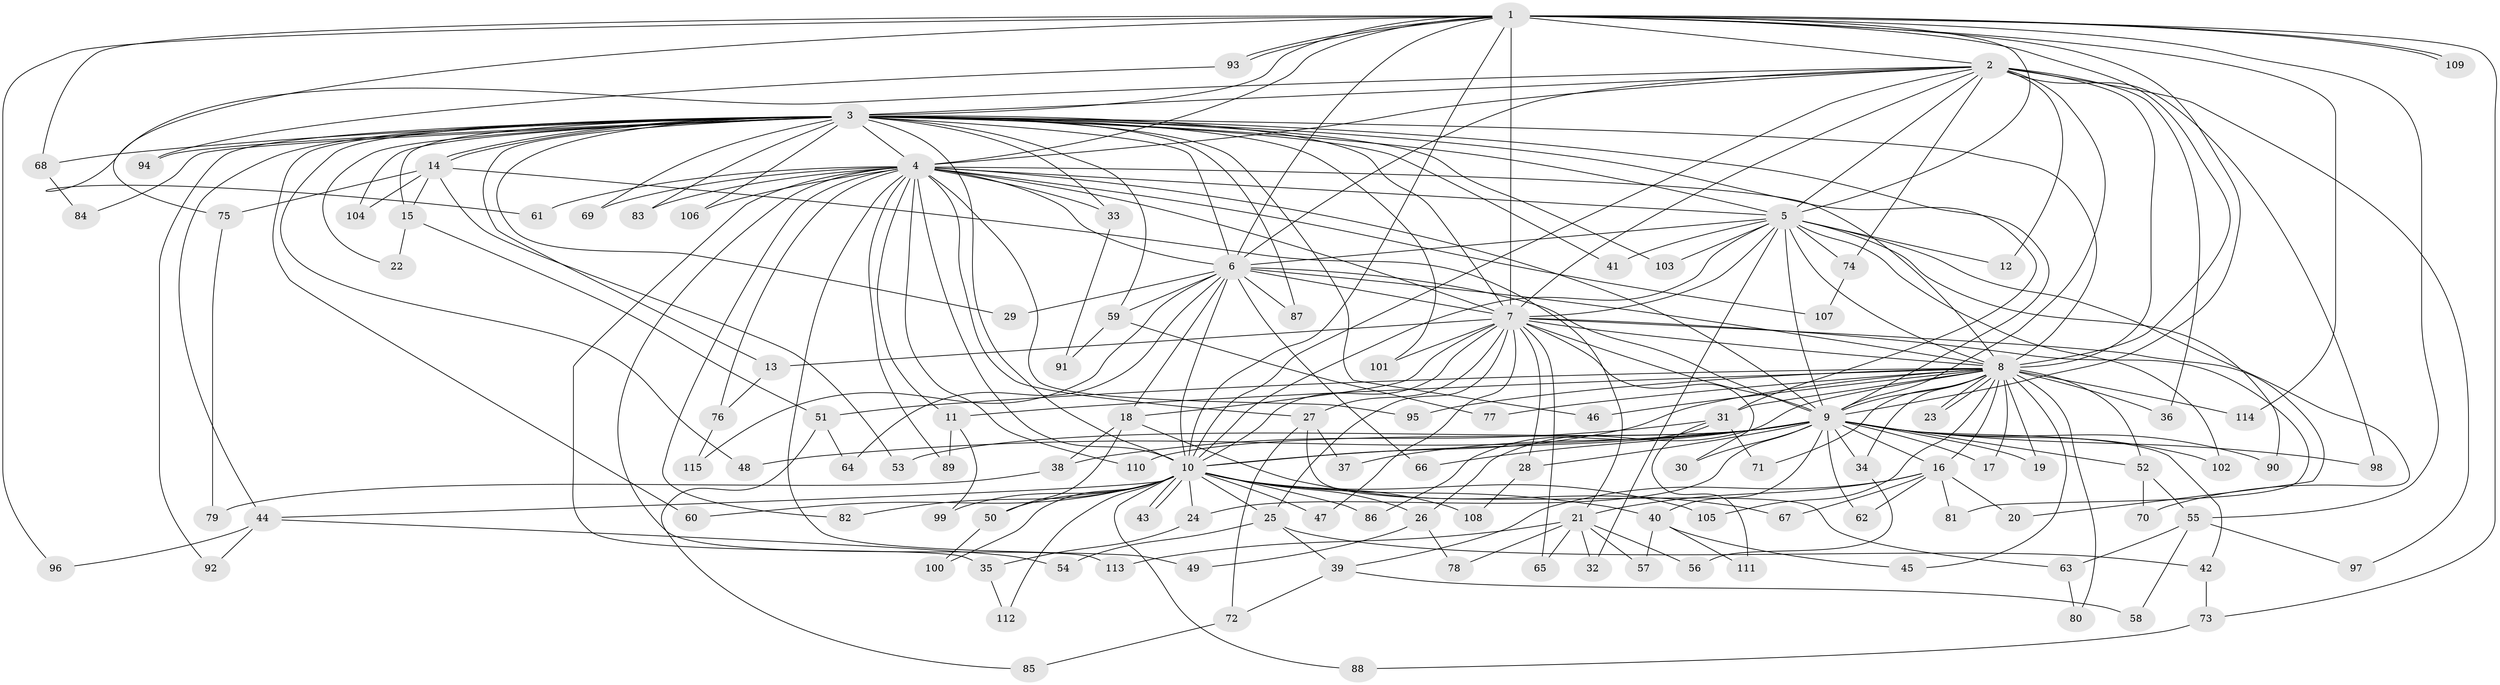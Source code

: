 // Generated by graph-tools (version 1.1) at 2025/25/03/09/25 03:25:41]
// undirected, 115 vertices, 255 edges
graph export_dot {
graph [start="1"]
  node [color=gray90,style=filled];
  1;
  2;
  3;
  4;
  5;
  6;
  7;
  8;
  9;
  10;
  11;
  12;
  13;
  14;
  15;
  16;
  17;
  18;
  19;
  20;
  21;
  22;
  23;
  24;
  25;
  26;
  27;
  28;
  29;
  30;
  31;
  32;
  33;
  34;
  35;
  36;
  37;
  38;
  39;
  40;
  41;
  42;
  43;
  44;
  45;
  46;
  47;
  48;
  49;
  50;
  51;
  52;
  53;
  54;
  55;
  56;
  57;
  58;
  59;
  60;
  61;
  62;
  63;
  64;
  65;
  66;
  67;
  68;
  69;
  70;
  71;
  72;
  73;
  74;
  75;
  76;
  77;
  78;
  79;
  80;
  81;
  82;
  83;
  84;
  85;
  86;
  87;
  88;
  89;
  90;
  91;
  92;
  93;
  94;
  95;
  96;
  97;
  98;
  99;
  100;
  101;
  102;
  103;
  104;
  105;
  106;
  107;
  108;
  109;
  110;
  111;
  112;
  113;
  114;
  115;
  1 -- 2;
  1 -- 3;
  1 -- 4;
  1 -- 5;
  1 -- 6;
  1 -- 7;
  1 -- 8;
  1 -- 9;
  1 -- 10;
  1 -- 55;
  1 -- 61;
  1 -- 68;
  1 -- 73;
  1 -- 93;
  1 -- 93;
  1 -- 96;
  1 -- 109;
  1 -- 109;
  1 -- 114;
  2 -- 3;
  2 -- 4;
  2 -- 5;
  2 -- 6;
  2 -- 7;
  2 -- 8;
  2 -- 9;
  2 -- 10;
  2 -- 12;
  2 -- 36;
  2 -- 74;
  2 -- 75;
  2 -- 97;
  2 -- 98;
  3 -- 4;
  3 -- 5;
  3 -- 6;
  3 -- 7;
  3 -- 8;
  3 -- 9;
  3 -- 10;
  3 -- 13;
  3 -- 14;
  3 -- 14;
  3 -- 15;
  3 -- 22;
  3 -- 29;
  3 -- 31;
  3 -- 33;
  3 -- 41;
  3 -- 44;
  3 -- 46;
  3 -- 48;
  3 -- 59;
  3 -- 60;
  3 -- 68;
  3 -- 69;
  3 -- 83;
  3 -- 84;
  3 -- 87;
  3 -- 92;
  3 -- 94;
  3 -- 101;
  3 -- 103;
  3 -- 104;
  3 -- 106;
  4 -- 5;
  4 -- 6;
  4 -- 7;
  4 -- 8;
  4 -- 9;
  4 -- 10;
  4 -- 11;
  4 -- 27;
  4 -- 33;
  4 -- 35;
  4 -- 49;
  4 -- 61;
  4 -- 69;
  4 -- 76;
  4 -- 82;
  4 -- 83;
  4 -- 89;
  4 -- 95;
  4 -- 106;
  4 -- 107;
  4 -- 110;
  4 -- 113;
  5 -- 6;
  5 -- 7;
  5 -- 8;
  5 -- 9;
  5 -- 10;
  5 -- 12;
  5 -- 32;
  5 -- 41;
  5 -- 70;
  5 -- 74;
  5 -- 90;
  5 -- 102;
  5 -- 103;
  6 -- 7;
  6 -- 8;
  6 -- 9;
  6 -- 10;
  6 -- 18;
  6 -- 29;
  6 -- 59;
  6 -- 64;
  6 -- 66;
  6 -- 87;
  6 -- 115;
  7 -- 8;
  7 -- 9;
  7 -- 10;
  7 -- 13;
  7 -- 18;
  7 -- 20;
  7 -- 25;
  7 -- 27;
  7 -- 28;
  7 -- 30;
  7 -- 47;
  7 -- 65;
  7 -- 81;
  7 -- 101;
  8 -- 9;
  8 -- 10;
  8 -- 11;
  8 -- 16;
  8 -- 17;
  8 -- 19;
  8 -- 23;
  8 -- 23;
  8 -- 26;
  8 -- 31;
  8 -- 34;
  8 -- 36;
  8 -- 45;
  8 -- 46;
  8 -- 51;
  8 -- 52;
  8 -- 71;
  8 -- 77;
  8 -- 80;
  8 -- 95;
  8 -- 105;
  8 -- 114;
  9 -- 10;
  9 -- 16;
  9 -- 17;
  9 -- 19;
  9 -- 24;
  9 -- 28;
  9 -- 30;
  9 -- 34;
  9 -- 37;
  9 -- 40;
  9 -- 42;
  9 -- 48;
  9 -- 52;
  9 -- 53;
  9 -- 62;
  9 -- 66;
  9 -- 90;
  9 -- 98;
  9 -- 102;
  9 -- 110;
  10 -- 24;
  10 -- 25;
  10 -- 26;
  10 -- 40;
  10 -- 43;
  10 -- 43;
  10 -- 44;
  10 -- 47;
  10 -- 50;
  10 -- 60;
  10 -- 82;
  10 -- 86;
  10 -- 88;
  10 -- 99;
  10 -- 100;
  10 -- 105;
  10 -- 108;
  10 -- 112;
  11 -- 89;
  11 -- 99;
  13 -- 76;
  14 -- 15;
  14 -- 21;
  14 -- 53;
  14 -- 75;
  14 -- 104;
  15 -- 22;
  15 -- 51;
  16 -- 20;
  16 -- 21;
  16 -- 39;
  16 -- 62;
  16 -- 67;
  16 -- 81;
  18 -- 38;
  18 -- 50;
  18 -- 67;
  21 -- 32;
  21 -- 56;
  21 -- 57;
  21 -- 65;
  21 -- 78;
  21 -- 113;
  24 -- 35;
  25 -- 39;
  25 -- 42;
  25 -- 54;
  26 -- 49;
  26 -- 78;
  27 -- 37;
  27 -- 63;
  27 -- 72;
  28 -- 108;
  31 -- 38;
  31 -- 71;
  31 -- 86;
  31 -- 111;
  33 -- 91;
  34 -- 56;
  35 -- 112;
  38 -- 79;
  39 -- 58;
  39 -- 72;
  40 -- 45;
  40 -- 57;
  40 -- 111;
  42 -- 73;
  44 -- 54;
  44 -- 92;
  44 -- 96;
  50 -- 100;
  51 -- 64;
  51 -- 85;
  52 -- 55;
  52 -- 70;
  55 -- 58;
  55 -- 63;
  55 -- 97;
  59 -- 77;
  59 -- 91;
  63 -- 80;
  68 -- 84;
  72 -- 85;
  73 -- 88;
  74 -- 107;
  75 -- 79;
  76 -- 115;
  93 -- 94;
}
